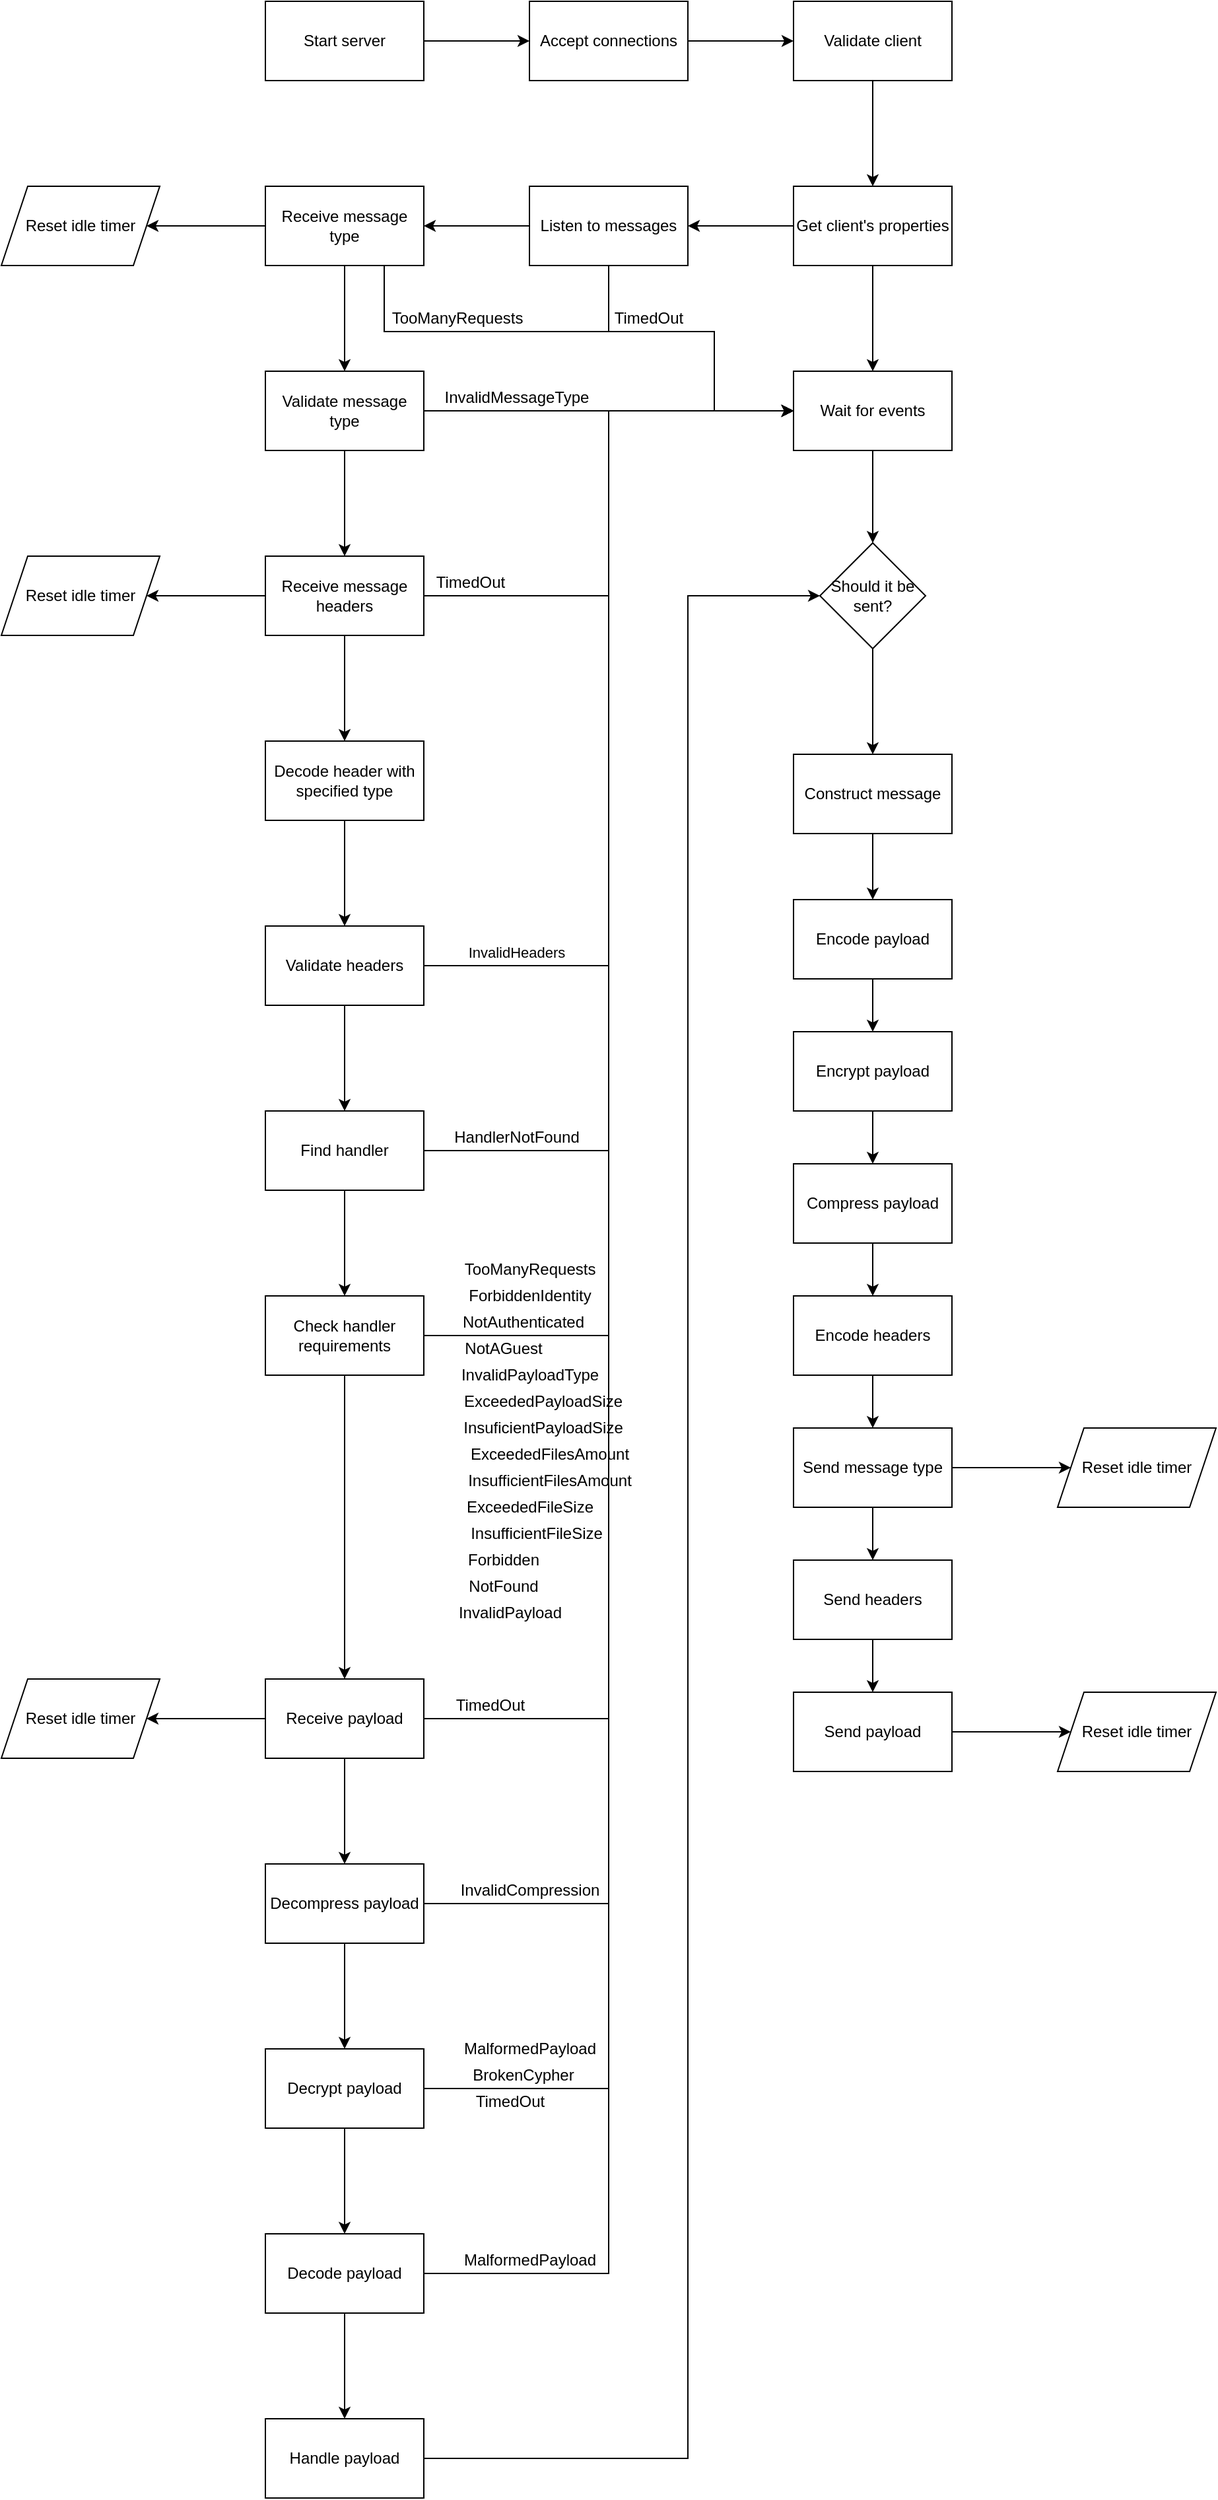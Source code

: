 <mxfile version="14.3.1" type="device"><diagram id="3B_baiwc28wJNUAFgA9C" name="Page-1"><mxGraphModel dx="2085" dy="846" grid="1" gridSize="10" guides="1" tooltips="1" connect="1" arrows="1" fold="1" page="1" pageScale="1" pageWidth="827" pageHeight="1169" math="0" shadow="0"><root><mxCell id="0"/><mxCell id="1" parent="0"/><mxCell id="2CR3nHBlAPhpewhPqw8k-3" value="" style="edgeStyle=orthogonalEdgeStyle;rounded=0;orthogonalLoop=1;jettySize=auto;html=1;" edge="1" parent="1" source="2CR3nHBlAPhpewhPqw8k-1" target="2CR3nHBlAPhpewhPqw8k-2"><mxGeometry relative="1" as="geometry"/></mxCell><mxCell id="2CR3nHBlAPhpewhPqw8k-1" value="Start server" style="rounded=0;whiteSpace=wrap;html=1;" vertex="1" parent="1"><mxGeometry x="100" y="160" width="120" height="60" as="geometry"/></mxCell><mxCell id="2CR3nHBlAPhpewhPqw8k-14" value="" style="edgeStyle=orthogonalEdgeStyle;rounded=0;orthogonalLoop=1;jettySize=auto;html=1;" edge="1" parent="1" source="2CR3nHBlAPhpewhPqw8k-2" target="2CR3nHBlAPhpewhPqw8k-13"><mxGeometry relative="1" as="geometry"/></mxCell><mxCell id="2CR3nHBlAPhpewhPqw8k-2" value="Accept connections" style="rounded=0;whiteSpace=wrap;html=1;" vertex="1" parent="1"><mxGeometry x="300" y="160" width="120" height="60" as="geometry"/></mxCell><mxCell id="2CR3nHBlAPhpewhPqw8k-16" value="" style="edgeStyle=orthogonalEdgeStyle;rounded=0;orthogonalLoop=1;jettySize=auto;html=1;" edge="1" parent="1" source="2CR3nHBlAPhpewhPqw8k-13" target="2CR3nHBlAPhpewhPqw8k-15"><mxGeometry relative="1" as="geometry"/></mxCell><mxCell id="2CR3nHBlAPhpewhPqw8k-13" value="Validate client" style="rounded=0;whiteSpace=wrap;html=1;" vertex="1" parent="1"><mxGeometry x="500" y="160" width="120" height="60" as="geometry"/></mxCell><mxCell id="2CR3nHBlAPhpewhPqw8k-18" value="" style="edgeStyle=orthogonalEdgeStyle;rounded=0;orthogonalLoop=1;jettySize=auto;html=1;" edge="1" parent="1" source="2CR3nHBlAPhpewhPqw8k-15" target="2CR3nHBlAPhpewhPqw8k-17"><mxGeometry relative="1" as="geometry"/></mxCell><mxCell id="2CR3nHBlAPhpewhPqw8k-20" value="" style="edgeStyle=orthogonalEdgeStyle;rounded=0;orthogonalLoop=1;jettySize=auto;html=1;" edge="1" parent="1" source="2CR3nHBlAPhpewhPqw8k-15" target="2CR3nHBlAPhpewhPqw8k-19"><mxGeometry relative="1" as="geometry"/></mxCell><mxCell id="2CR3nHBlAPhpewhPqw8k-15" value="Get client's properties" style="rounded=0;whiteSpace=wrap;html=1;" vertex="1" parent="1"><mxGeometry x="500" y="300" width="120" height="60" as="geometry"/></mxCell><mxCell id="2CR3nHBlAPhpewhPqw8k-22" value="" style="edgeStyle=orthogonalEdgeStyle;rounded=0;orthogonalLoop=1;jettySize=auto;html=1;" edge="1" parent="1" source="2CR3nHBlAPhpewhPqw8k-17" target="2CR3nHBlAPhpewhPqw8k-21"><mxGeometry relative="1" as="geometry"/></mxCell><mxCell id="2CR3nHBlAPhpewhPqw8k-63" style="edgeStyle=orthogonalEdgeStyle;rounded=0;orthogonalLoop=1;jettySize=auto;html=1;entryX=0;entryY=0.5;entryDx=0;entryDy=0;" edge="1" parent="1" source="2CR3nHBlAPhpewhPqw8k-17" target="2CR3nHBlAPhpewhPqw8k-19"><mxGeometry relative="1" as="geometry"><Array as="points"><mxPoint x="360" y="410"/><mxPoint x="440" y="410"/><mxPoint x="440" y="470"/></Array></mxGeometry></mxCell><mxCell id="2CR3nHBlAPhpewhPqw8k-17" value="Listen to messages" style="rounded=0;whiteSpace=wrap;html=1;" vertex="1" parent="1"><mxGeometry x="300" y="300" width="120" height="60" as="geometry"/></mxCell><mxCell id="2CR3nHBlAPhpewhPqw8k-43" value="" style="edgeStyle=orthogonalEdgeStyle;rounded=0;orthogonalLoop=1;jettySize=auto;html=1;" edge="1" parent="1" source="2CR3nHBlAPhpewhPqw8k-19" target="2CR3nHBlAPhpewhPqw8k-42"><mxGeometry relative="1" as="geometry"/></mxCell><mxCell id="2CR3nHBlAPhpewhPqw8k-19" value="Wait for events" style="rounded=0;whiteSpace=wrap;html=1;" vertex="1" parent="1"><mxGeometry x="500" y="440" width="120" height="60" as="geometry"/></mxCell><mxCell id="2CR3nHBlAPhpewhPqw8k-24" value="" style="edgeStyle=orthogonalEdgeStyle;rounded=0;orthogonalLoop=1;jettySize=auto;html=1;" edge="1" parent="1" source="2CR3nHBlAPhpewhPqw8k-21" target="2CR3nHBlAPhpewhPqw8k-23"><mxGeometry relative="1" as="geometry"/></mxCell><mxCell id="2CR3nHBlAPhpewhPqw8k-36" style="edgeStyle=orthogonalEdgeStyle;rounded=0;orthogonalLoop=1;jettySize=auto;html=1;exitX=0.75;exitY=1;exitDx=0;exitDy=0;entryX=0;entryY=0.5;entryDx=0;entryDy=0;" edge="1" parent="1" source="2CR3nHBlAPhpewhPqw8k-21" target="2CR3nHBlAPhpewhPqw8k-19"><mxGeometry relative="1" as="geometry"><Array as="points"><mxPoint x="190" y="410"/><mxPoint x="440" y="410"/><mxPoint x="440" y="470"/></Array></mxGeometry></mxCell><mxCell id="2CR3nHBlAPhpewhPqw8k-110" value="" style="edgeStyle=orthogonalEdgeStyle;rounded=0;orthogonalLoop=1;jettySize=auto;html=1;" edge="1" parent="1" source="2CR3nHBlAPhpewhPqw8k-21" target="2CR3nHBlAPhpewhPqw8k-109"><mxGeometry relative="1" as="geometry"/></mxCell><mxCell id="2CR3nHBlAPhpewhPqw8k-21" value="Receive message type" style="rounded=0;whiteSpace=wrap;html=1;" vertex="1" parent="1"><mxGeometry x="100" y="300" width="120" height="60" as="geometry"/></mxCell><mxCell id="2CR3nHBlAPhpewhPqw8k-26" value="" style="edgeStyle=orthogonalEdgeStyle;rounded=0;orthogonalLoop=1;jettySize=auto;html=1;" edge="1" parent="1" source="2CR3nHBlAPhpewhPqw8k-23" target="2CR3nHBlAPhpewhPqw8k-25"><mxGeometry relative="1" as="geometry"/></mxCell><mxCell id="2CR3nHBlAPhpewhPqw8k-34" style="edgeStyle=orthogonalEdgeStyle;rounded=0;orthogonalLoop=1;jettySize=auto;html=1;exitX=1;exitY=0.5;exitDx=0;exitDy=0;entryX=0;entryY=0.5;entryDx=0;entryDy=0;" edge="1" parent="1" source="2CR3nHBlAPhpewhPqw8k-23" target="2CR3nHBlAPhpewhPqw8k-19"><mxGeometry relative="1" as="geometry"/></mxCell><mxCell id="2CR3nHBlAPhpewhPqw8k-23" value="Validate message type" style="rounded=0;whiteSpace=wrap;html=1;" vertex="1" parent="1"><mxGeometry x="100" y="440" width="120" height="60" as="geometry"/></mxCell><mxCell id="2CR3nHBlAPhpewhPqw8k-28" value="" style="edgeStyle=orthogonalEdgeStyle;rounded=0;orthogonalLoop=1;jettySize=auto;html=1;" edge="1" parent="1" source="2CR3nHBlAPhpewhPqw8k-25" target="2CR3nHBlAPhpewhPqw8k-27"><mxGeometry relative="1" as="geometry"/></mxCell><mxCell id="2CR3nHBlAPhpewhPqw8k-68" style="edgeStyle=orthogonalEdgeStyle;rounded=0;orthogonalLoop=1;jettySize=auto;html=1;exitX=1;exitY=0.5;exitDx=0;exitDy=0;entryX=0;entryY=0.5;entryDx=0;entryDy=0;" edge="1" parent="1" source="2CR3nHBlAPhpewhPqw8k-25" target="2CR3nHBlAPhpewhPqw8k-19"><mxGeometry relative="1" as="geometry"/></mxCell><mxCell id="2CR3nHBlAPhpewhPqw8k-108" value="" style="edgeStyle=orthogonalEdgeStyle;rounded=0;orthogonalLoop=1;jettySize=auto;html=1;" edge="1" parent="1" source="2CR3nHBlAPhpewhPqw8k-25" target="2CR3nHBlAPhpewhPqw8k-107"><mxGeometry relative="1" as="geometry"/></mxCell><mxCell id="2CR3nHBlAPhpewhPqw8k-25" value="Receive message headers" style="rounded=0;whiteSpace=wrap;html=1;" vertex="1" parent="1"><mxGeometry x="100" y="580" width="120" height="60" as="geometry"/></mxCell><mxCell id="2CR3nHBlAPhpewhPqw8k-30" value="" style="edgeStyle=orthogonalEdgeStyle;rounded=0;orthogonalLoop=1;jettySize=auto;html=1;" edge="1" parent="1" source="2CR3nHBlAPhpewhPqw8k-27" target="2CR3nHBlAPhpewhPqw8k-29"><mxGeometry relative="1" as="geometry"/></mxCell><mxCell id="2CR3nHBlAPhpewhPqw8k-27" value="Decode header with specified type" style="rounded=0;whiteSpace=wrap;html=1;" vertex="1" parent="1"><mxGeometry x="100" y="720" width="120" height="60" as="geometry"/></mxCell><mxCell id="2CR3nHBlAPhpewhPqw8k-31" style="edgeStyle=orthogonalEdgeStyle;rounded=0;orthogonalLoop=1;jettySize=auto;html=1;exitX=1;exitY=0.5;exitDx=0;exitDy=0;entryX=0;entryY=0.5;entryDx=0;entryDy=0;" edge="1" parent="1" source="2CR3nHBlAPhpewhPqw8k-29" target="2CR3nHBlAPhpewhPqw8k-19"><mxGeometry relative="1" as="geometry"/></mxCell><mxCell id="2CR3nHBlAPhpewhPqw8k-33" value="InvalidHeaders" style="edgeLabel;html=1;align=center;verticalAlign=middle;resizable=0;points=[];" vertex="1" connectable="0" parent="2CR3nHBlAPhpewhPqw8k-31"><mxGeometry x="-0.871" y="-3" relative="1" as="geometry"><mxPoint x="25" y="-13" as="offset"/></mxGeometry></mxCell><mxCell id="2CR3nHBlAPhpewhPqw8k-39" value="" style="edgeStyle=orthogonalEdgeStyle;rounded=0;orthogonalLoop=1;jettySize=auto;html=1;" edge="1" parent="1" source="2CR3nHBlAPhpewhPqw8k-29" target="2CR3nHBlAPhpewhPqw8k-38"><mxGeometry relative="1" as="geometry"/></mxCell><mxCell id="2CR3nHBlAPhpewhPqw8k-29" value="Validate headers" style="rounded=0;whiteSpace=wrap;html=1;" vertex="1" parent="1"><mxGeometry x="100" y="860" width="120" height="60" as="geometry"/></mxCell><mxCell id="2CR3nHBlAPhpewhPqw8k-35" value="InvalidMessageType" style="text;html=1;align=center;verticalAlign=middle;resizable=0;points=[];autosize=1;" vertex="1" parent="1"><mxGeometry x="230" y="450" width="120" height="20" as="geometry"/></mxCell><mxCell id="2CR3nHBlAPhpewhPqw8k-37" value="TooManyRequests" style="text;html=1;align=center;verticalAlign=middle;resizable=0;points=[];autosize=1;" vertex="1" parent="1"><mxGeometry x="190" y="390" width="110" height="20" as="geometry"/></mxCell><mxCell id="2CR3nHBlAPhpewhPqw8k-40" style="edgeStyle=orthogonalEdgeStyle;rounded=0;orthogonalLoop=1;jettySize=auto;html=1;exitX=1;exitY=0.5;exitDx=0;exitDy=0;entryX=0;entryY=0.5;entryDx=0;entryDy=0;" edge="1" parent="1" source="2CR3nHBlAPhpewhPqw8k-38" target="2CR3nHBlAPhpewhPqw8k-19"><mxGeometry relative="1" as="geometry"/></mxCell><mxCell id="2CR3nHBlAPhpewhPqw8k-45" value="" style="edgeStyle=orthogonalEdgeStyle;rounded=0;orthogonalLoop=1;jettySize=auto;html=1;" edge="1" parent="1" source="2CR3nHBlAPhpewhPqw8k-38" target="2CR3nHBlAPhpewhPqw8k-44"><mxGeometry relative="1" as="geometry"/></mxCell><mxCell id="2CR3nHBlAPhpewhPqw8k-38" value="Find handler" style="rounded=0;whiteSpace=wrap;html=1;" vertex="1" parent="1"><mxGeometry x="100" y="1000" width="120" height="60" as="geometry"/></mxCell><mxCell id="2CR3nHBlAPhpewhPqw8k-41" value="HandlerNotFound" style="text;html=1;align=center;verticalAlign=middle;resizable=0;points=[];autosize=1;" vertex="1" parent="1"><mxGeometry x="235" y="1010" width="110" height="20" as="geometry"/></mxCell><mxCell id="2CR3nHBlAPhpewhPqw8k-92" style="edgeStyle=orthogonalEdgeStyle;rounded=0;orthogonalLoop=1;jettySize=auto;html=1;exitX=0.5;exitY=1;exitDx=0;exitDy=0;entryX=0.5;entryY=0;entryDx=0;entryDy=0;" edge="1" parent="1" source="2CR3nHBlAPhpewhPqw8k-42" target="2CR3nHBlAPhpewhPqw8k-90"><mxGeometry relative="1" as="geometry"/></mxCell><mxCell id="2CR3nHBlAPhpewhPqw8k-42" value="Should it be sent?" style="rhombus;whiteSpace=wrap;html=1;rounded=0;" vertex="1" parent="1"><mxGeometry x="520" y="570" width="80" height="80" as="geometry"/></mxCell><mxCell id="2CR3nHBlAPhpewhPqw8k-46" style="edgeStyle=orthogonalEdgeStyle;rounded=0;orthogonalLoop=1;jettySize=auto;html=1;exitX=1;exitY=0.5;exitDx=0;exitDy=0;entryX=0;entryY=0.5;entryDx=0;entryDy=0;" edge="1" parent="1" source="2CR3nHBlAPhpewhPqw8k-44" target="2CR3nHBlAPhpewhPqw8k-19"><mxGeometry relative="1" as="geometry"/></mxCell><mxCell id="2CR3nHBlAPhpewhPqw8k-62" value="" style="edgeStyle=orthogonalEdgeStyle;rounded=0;orthogonalLoop=1;jettySize=auto;html=1;" edge="1" parent="1" source="2CR3nHBlAPhpewhPqw8k-44" target="2CR3nHBlAPhpewhPqw8k-61"><mxGeometry relative="1" as="geometry"/></mxCell><mxCell id="2CR3nHBlAPhpewhPqw8k-44" value="Check handler requirements" style="rounded=0;whiteSpace=wrap;html=1;" vertex="1" parent="1"><mxGeometry x="100" y="1140" width="120" height="60" as="geometry"/></mxCell><mxCell id="2CR3nHBlAPhpewhPqw8k-47" value="NotAuthenticated" style="text;html=1;align=center;verticalAlign=middle;resizable=0;points=[];autosize=1;" vertex="1" parent="1"><mxGeometry x="240" y="1150" width="110" height="20" as="geometry"/></mxCell><mxCell id="2CR3nHBlAPhpewhPqw8k-48" value="TooManyRequests" style="text;html=1;align=center;verticalAlign=middle;resizable=0;points=[];autosize=1;" vertex="1" parent="1"><mxGeometry x="245" y="1110" width="110" height="20" as="geometry"/></mxCell><mxCell id="2CR3nHBlAPhpewhPqw8k-49" value="NotAGuest" style="text;html=1;align=center;verticalAlign=middle;resizable=0;points=[];autosize=1;" vertex="1" parent="1"><mxGeometry x="245" y="1170" width="70" height="20" as="geometry"/></mxCell><mxCell id="2CR3nHBlAPhpewhPqw8k-50" value="InvalidPayloadType" style="text;html=1;align=center;verticalAlign=middle;resizable=0;points=[];autosize=1;" vertex="1" parent="1"><mxGeometry x="240" y="1190" width="120" height="20" as="geometry"/></mxCell><mxCell id="2CR3nHBlAPhpewhPqw8k-51" value="ExceededPayloadSize" style="text;html=1;align=center;verticalAlign=middle;resizable=0;points=[];autosize=1;" vertex="1" parent="1"><mxGeometry x="240" y="1210" width="140" height="20" as="geometry"/></mxCell><mxCell id="2CR3nHBlAPhpewhPqw8k-52" value="InsuficientPayloadSize" style="text;html=1;align=center;verticalAlign=middle;resizable=0;points=[];autosize=1;" vertex="1" parent="1"><mxGeometry x="240" y="1230" width="140" height="20" as="geometry"/></mxCell><mxCell id="2CR3nHBlAPhpewhPqw8k-53" value="ExceededFilesAmount" style="text;html=1;align=center;verticalAlign=middle;resizable=0;points=[];autosize=1;" vertex="1" parent="1"><mxGeometry x="245" y="1250" width="140" height="20" as="geometry"/></mxCell><mxCell id="2CR3nHBlAPhpewhPqw8k-54" value="InsufficientFilesAmount" style="text;html=1;align=center;verticalAlign=middle;resizable=0;points=[];autosize=1;" vertex="1" parent="1"><mxGeometry x="245" y="1270" width="140" height="20" as="geometry"/></mxCell><mxCell id="2CR3nHBlAPhpewhPqw8k-55" value="ExceededFileSize" style="text;html=1;align=center;verticalAlign=middle;resizable=0;points=[];autosize=1;" vertex="1" parent="1"><mxGeometry x="245" y="1290" width="110" height="20" as="geometry"/></mxCell><mxCell id="2CR3nHBlAPhpewhPqw8k-56" value="InsufficientFileSize" style="text;html=1;align=center;verticalAlign=middle;resizable=0;points=[];autosize=1;" vertex="1" parent="1"><mxGeometry x="245" y="1310" width="120" height="20" as="geometry"/></mxCell><mxCell id="2CR3nHBlAPhpewhPqw8k-57" value="ForbiddenIdentity" style="text;html=1;align=center;verticalAlign=middle;resizable=0;points=[];autosize=1;" vertex="1" parent="1"><mxGeometry x="245" y="1130" width="110" height="20" as="geometry"/></mxCell><mxCell id="2CR3nHBlAPhpewhPqw8k-58" value="Forbidden" style="text;html=1;align=center;verticalAlign=middle;resizable=0;points=[];autosize=1;" vertex="1" parent="1"><mxGeometry x="245" y="1330" width="70" height="20" as="geometry"/></mxCell><mxCell id="2CR3nHBlAPhpewhPqw8k-59" value="NotFound" style="text;html=1;align=center;verticalAlign=middle;resizable=0;points=[];autosize=1;" vertex="1" parent="1"><mxGeometry x="245" y="1350" width="70" height="20" as="geometry"/></mxCell><mxCell id="2CR3nHBlAPhpewhPqw8k-60" value="InvalidPayload" style="text;html=1;align=center;verticalAlign=middle;resizable=0;points=[];autosize=1;" vertex="1" parent="1"><mxGeometry x="240" y="1370" width="90" height="20" as="geometry"/></mxCell><mxCell id="2CR3nHBlAPhpewhPqw8k-65" style="edgeStyle=orthogonalEdgeStyle;rounded=0;orthogonalLoop=1;jettySize=auto;html=1;exitX=1;exitY=0.5;exitDx=0;exitDy=0;entryX=0;entryY=0.5;entryDx=0;entryDy=0;" edge="1" parent="1" source="2CR3nHBlAPhpewhPqw8k-61" target="2CR3nHBlAPhpewhPqw8k-19"><mxGeometry relative="1" as="geometry"/></mxCell><mxCell id="2CR3nHBlAPhpewhPqw8k-72" value="" style="edgeStyle=orthogonalEdgeStyle;rounded=0;orthogonalLoop=1;jettySize=auto;html=1;" edge="1" parent="1" source="2CR3nHBlAPhpewhPqw8k-61" target="2CR3nHBlAPhpewhPqw8k-71"><mxGeometry relative="1" as="geometry"/></mxCell><mxCell id="2CR3nHBlAPhpewhPqw8k-112" value="" style="edgeStyle=orthogonalEdgeStyle;rounded=0;orthogonalLoop=1;jettySize=auto;html=1;" edge="1" parent="1" source="2CR3nHBlAPhpewhPqw8k-61" target="2CR3nHBlAPhpewhPqw8k-111"><mxGeometry relative="1" as="geometry"/></mxCell><mxCell id="2CR3nHBlAPhpewhPqw8k-61" value="Receive payload" style="rounded=0;whiteSpace=wrap;html=1;" vertex="1" parent="1"><mxGeometry x="100" y="1430" width="120" height="60" as="geometry"/></mxCell><mxCell id="2CR3nHBlAPhpewhPqw8k-64" value="TimedOut" style="text;html=1;align=center;verticalAlign=middle;resizable=0;points=[];autosize=1;" vertex="1" parent="1"><mxGeometry x="355" y="390" width="70" height="20" as="geometry"/></mxCell><mxCell id="2CR3nHBlAPhpewhPqw8k-66" value="TimedOut" style="text;html=1;align=center;verticalAlign=middle;resizable=0;points=[];autosize=1;" vertex="1" parent="1"><mxGeometry x="235" y="1440" width="70" height="20" as="geometry"/></mxCell><mxCell id="2CR3nHBlAPhpewhPqw8k-69" value="TimedOut" style="text;html=1;align=center;verticalAlign=middle;resizable=0;points=[];autosize=1;" vertex="1" parent="1"><mxGeometry x="220" y="590" width="70" height="20" as="geometry"/></mxCell><mxCell id="2CR3nHBlAPhpewhPqw8k-73" style="edgeStyle=orthogonalEdgeStyle;rounded=0;orthogonalLoop=1;jettySize=auto;html=1;exitX=1;exitY=0.5;exitDx=0;exitDy=0;entryX=0;entryY=0.5;entryDx=0;entryDy=0;" edge="1" parent="1" source="2CR3nHBlAPhpewhPqw8k-71" target="2CR3nHBlAPhpewhPqw8k-19"><mxGeometry relative="1" as="geometry"/></mxCell><mxCell id="2CR3nHBlAPhpewhPqw8k-78" value="" style="edgeStyle=orthogonalEdgeStyle;rounded=0;orthogonalLoop=1;jettySize=auto;html=1;" edge="1" parent="1" source="2CR3nHBlAPhpewhPqw8k-71" target="2CR3nHBlAPhpewhPqw8k-77"><mxGeometry relative="1" as="geometry"/></mxCell><mxCell id="2CR3nHBlAPhpewhPqw8k-71" value="Decompress payload" style="rounded=0;whiteSpace=wrap;html=1;" vertex="1" parent="1"><mxGeometry x="100" y="1570" width="120" height="60" as="geometry"/></mxCell><mxCell id="2CR3nHBlAPhpewhPqw8k-74" value="InvalidCompression" style="text;html=1;align=center;verticalAlign=middle;resizable=0;points=[];autosize=1;" vertex="1" parent="1"><mxGeometry x="240" y="1580" width="120" height="20" as="geometry"/></mxCell><mxCell id="2CR3nHBlAPhpewhPqw8k-79" style="edgeStyle=orthogonalEdgeStyle;rounded=0;orthogonalLoop=1;jettySize=auto;html=1;exitX=1;exitY=0.5;exitDx=0;exitDy=0;entryX=0;entryY=0.5;entryDx=0;entryDy=0;" edge="1" parent="1" source="2CR3nHBlAPhpewhPqw8k-77" target="2CR3nHBlAPhpewhPqw8k-19"><mxGeometry relative="1" as="geometry"/></mxCell><mxCell id="2CR3nHBlAPhpewhPqw8k-84" value="" style="edgeStyle=orthogonalEdgeStyle;rounded=0;orthogonalLoop=1;jettySize=auto;html=1;" edge="1" parent="1" source="2CR3nHBlAPhpewhPqw8k-77" target="2CR3nHBlAPhpewhPqw8k-83"><mxGeometry relative="1" as="geometry"/></mxCell><mxCell id="2CR3nHBlAPhpewhPqw8k-77" value="Decrypt payload" style="rounded=0;whiteSpace=wrap;html=1;" vertex="1" parent="1"><mxGeometry x="100" y="1710" width="120" height="60" as="geometry"/></mxCell><mxCell id="2CR3nHBlAPhpewhPqw8k-80" value="MalformedPayload" style="text;html=1;align=center;verticalAlign=middle;resizable=0;points=[];autosize=1;" vertex="1" parent="1"><mxGeometry x="240" y="1700" width="120" height="20" as="geometry"/></mxCell><mxCell id="2CR3nHBlAPhpewhPqw8k-81" value="BrokenCypher" style="text;html=1;align=center;verticalAlign=middle;resizable=0;points=[];autosize=1;" vertex="1" parent="1"><mxGeometry x="250" y="1720" width="90" height="20" as="geometry"/></mxCell><mxCell id="2CR3nHBlAPhpewhPqw8k-82" value="TimedOut" style="text;html=1;align=center;verticalAlign=middle;resizable=0;points=[];autosize=1;" vertex="1" parent="1"><mxGeometry x="250" y="1740" width="70" height="20" as="geometry"/></mxCell><mxCell id="2CR3nHBlAPhpewhPqw8k-85" style="edgeStyle=orthogonalEdgeStyle;rounded=0;orthogonalLoop=1;jettySize=auto;html=1;exitX=1;exitY=0.5;exitDx=0;exitDy=0;entryX=0;entryY=0.5;entryDx=0;entryDy=0;" edge="1" parent="1" source="2CR3nHBlAPhpewhPqw8k-83" target="2CR3nHBlAPhpewhPqw8k-19"><mxGeometry relative="1" as="geometry"/></mxCell><mxCell id="2CR3nHBlAPhpewhPqw8k-89" value="" style="edgeStyle=orthogonalEdgeStyle;rounded=0;orthogonalLoop=1;jettySize=auto;html=1;" edge="1" parent="1" source="2CR3nHBlAPhpewhPqw8k-83" target="2CR3nHBlAPhpewhPqw8k-88"><mxGeometry relative="1" as="geometry"/></mxCell><mxCell id="2CR3nHBlAPhpewhPqw8k-83" value="Decode payload" style="rounded=0;whiteSpace=wrap;html=1;" vertex="1" parent="1"><mxGeometry x="100" y="1850" width="120" height="60" as="geometry"/></mxCell><mxCell id="2CR3nHBlAPhpewhPqw8k-86" value="MalformedPayload" style="text;html=1;align=center;verticalAlign=middle;resizable=0;points=[];autosize=1;" vertex="1" parent="1"><mxGeometry x="240" y="1860" width="120" height="20" as="geometry"/></mxCell><mxCell id="2CR3nHBlAPhpewhPqw8k-117" style="edgeStyle=orthogonalEdgeStyle;rounded=0;orthogonalLoop=1;jettySize=auto;html=1;entryX=0;entryY=0.5;entryDx=0;entryDy=0;" edge="1" parent="1" source="2CR3nHBlAPhpewhPqw8k-88" target="2CR3nHBlAPhpewhPqw8k-42"><mxGeometry relative="1" as="geometry"><Array as="points"><mxPoint x="420" y="2020"/><mxPoint x="420" y="610"/></Array></mxGeometry></mxCell><mxCell id="2CR3nHBlAPhpewhPqw8k-88" value="Handle payload" style="rounded=0;whiteSpace=wrap;html=1;" vertex="1" parent="1"><mxGeometry x="100" y="1990" width="120" height="60" as="geometry"/></mxCell><mxCell id="2CR3nHBlAPhpewhPqw8k-94" value="" style="edgeStyle=orthogonalEdgeStyle;rounded=0;orthogonalLoop=1;jettySize=auto;html=1;" edge="1" parent="1" source="2CR3nHBlAPhpewhPqw8k-90" target="2CR3nHBlAPhpewhPqw8k-93"><mxGeometry relative="1" as="geometry"/></mxCell><mxCell id="2CR3nHBlAPhpewhPqw8k-90" value="Construct message" style="rounded=0;whiteSpace=wrap;html=1;" vertex="1" parent="1"><mxGeometry x="500" y="730" width="120" height="60" as="geometry"/></mxCell><mxCell id="2CR3nHBlAPhpewhPqw8k-96" value="" style="edgeStyle=orthogonalEdgeStyle;rounded=0;orthogonalLoop=1;jettySize=auto;html=1;" edge="1" parent="1" source="2CR3nHBlAPhpewhPqw8k-93" target="2CR3nHBlAPhpewhPqw8k-95"><mxGeometry relative="1" as="geometry"/></mxCell><mxCell id="2CR3nHBlAPhpewhPqw8k-93" value="Encode payload" style="rounded=0;whiteSpace=wrap;html=1;" vertex="1" parent="1"><mxGeometry x="500" y="840" width="120" height="60" as="geometry"/></mxCell><mxCell id="2CR3nHBlAPhpewhPqw8k-98" value="" style="edgeStyle=orthogonalEdgeStyle;rounded=0;orthogonalLoop=1;jettySize=auto;html=1;" edge="1" parent="1" source="2CR3nHBlAPhpewhPqw8k-95" target="2CR3nHBlAPhpewhPqw8k-97"><mxGeometry relative="1" as="geometry"/></mxCell><mxCell id="2CR3nHBlAPhpewhPqw8k-95" value="Encrypt payload" style="rounded=0;whiteSpace=wrap;html=1;" vertex="1" parent="1"><mxGeometry x="500" y="940" width="120" height="60" as="geometry"/></mxCell><mxCell id="2CR3nHBlAPhpewhPqw8k-100" value="" style="edgeStyle=orthogonalEdgeStyle;rounded=0;orthogonalLoop=1;jettySize=auto;html=1;" edge="1" parent="1" source="2CR3nHBlAPhpewhPqw8k-97" target="2CR3nHBlAPhpewhPqw8k-99"><mxGeometry relative="1" as="geometry"/></mxCell><mxCell id="2CR3nHBlAPhpewhPqw8k-97" value="Compress payload" style="rounded=0;whiteSpace=wrap;html=1;" vertex="1" parent="1"><mxGeometry x="500" y="1040" width="120" height="60" as="geometry"/></mxCell><mxCell id="2CR3nHBlAPhpewhPqw8k-102" value="" style="edgeStyle=orthogonalEdgeStyle;rounded=0;orthogonalLoop=1;jettySize=auto;html=1;" edge="1" parent="1" source="2CR3nHBlAPhpewhPqw8k-99" target="2CR3nHBlAPhpewhPqw8k-101"><mxGeometry relative="1" as="geometry"/></mxCell><mxCell id="2CR3nHBlAPhpewhPqw8k-99" value="Encode headers" style="rounded=0;whiteSpace=wrap;html=1;" vertex="1" parent="1"><mxGeometry x="500" y="1140" width="120" height="60" as="geometry"/></mxCell><mxCell id="2CR3nHBlAPhpewhPqw8k-104" value="" style="edgeStyle=orthogonalEdgeStyle;rounded=0;orthogonalLoop=1;jettySize=auto;html=1;" edge="1" parent="1" source="2CR3nHBlAPhpewhPqw8k-101" target="2CR3nHBlAPhpewhPqw8k-103"><mxGeometry relative="1" as="geometry"/></mxCell><mxCell id="2CR3nHBlAPhpewhPqw8k-114" value="" style="edgeStyle=orthogonalEdgeStyle;rounded=0;orthogonalLoop=1;jettySize=auto;html=1;" edge="1" parent="1" source="2CR3nHBlAPhpewhPqw8k-101" target="2CR3nHBlAPhpewhPqw8k-113"><mxGeometry relative="1" as="geometry"/></mxCell><mxCell id="2CR3nHBlAPhpewhPqw8k-101" value="Send message type" style="rounded=0;whiteSpace=wrap;html=1;" vertex="1" parent="1"><mxGeometry x="500" y="1240" width="120" height="60" as="geometry"/></mxCell><mxCell id="2CR3nHBlAPhpewhPqw8k-106" value="" style="edgeStyle=orthogonalEdgeStyle;rounded=0;orthogonalLoop=1;jettySize=auto;html=1;" edge="1" parent="1" source="2CR3nHBlAPhpewhPqw8k-103" target="2CR3nHBlAPhpewhPqw8k-105"><mxGeometry relative="1" as="geometry"/></mxCell><mxCell id="2CR3nHBlAPhpewhPqw8k-103" value="Send headers" style="rounded=0;whiteSpace=wrap;html=1;" vertex="1" parent="1"><mxGeometry x="500" y="1340" width="120" height="60" as="geometry"/></mxCell><mxCell id="2CR3nHBlAPhpewhPqw8k-116" value="" style="edgeStyle=orthogonalEdgeStyle;rounded=0;orthogonalLoop=1;jettySize=auto;html=1;" edge="1" parent="1" source="2CR3nHBlAPhpewhPqw8k-105" target="2CR3nHBlAPhpewhPqw8k-115"><mxGeometry relative="1" as="geometry"/></mxCell><mxCell id="2CR3nHBlAPhpewhPqw8k-105" value="Send payload" style="rounded=0;whiteSpace=wrap;html=1;" vertex="1" parent="1"><mxGeometry x="500" y="1440" width="120" height="60" as="geometry"/></mxCell><mxCell id="2CR3nHBlAPhpewhPqw8k-107" value="Reset idle timer" style="shape=parallelogram;perimeter=parallelogramPerimeter;whiteSpace=wrap;html=1;fixedSize=1;rounded=0;" vertex="1" parent="1"><mxGeometry x="-100" y="580" width="120" height="60" as="geometry"/></mxCell><mxCell id="2CR3nHBlAPhpewhPqw8k-109" value="Reset idle timer" style="shape=parallelogram;perimeter=parallelogramPerimeter;whiteSpace=wrap;html=1;fixedSize=1;rounded=0;" vertex="1" parent="1"><mxGeometry x="-100" y="300" width="120" height="60" as="geometry"/></mxCell><mxCell id="2CR3nHBlAPhpewhPqw8k-111" value="Reset idle timer" style="shape=parallelogram;perimeter=parallelogramPerimeter;whiteSpace=wrap;html=1;fixedSize=1;rounded=0;" vertex="1" parent="1"><mxGeometry x="-100" y="1430" width="120" height="60" as="geometry"/></mxCell><mxCell id="2CR3nHBlAPhpewhPqw8k-113" value="Reset idle timer" style="shape=parallelogram;perimeter=parallelogramPerimeter;whiteSpace=wrap;html=1;fixedSize=1;rounded=0;" vertex="1" parent="1"><mxGeometry x="700" y="1240" width="120" height="60" as="geometry"/></mxCell><mxCell id="2CR3nHBlAPhpewhPqw8k-115" value="Reset idle timer" style="shape=parallelogram;perimeter=parallelogramPerimeter;whiteSpace=wrap;html=1;fixedSize=1;rounded=0;" vertex="1" parent="1"><mxGeometry x="700" y="1440" width="120" height="60" as="geometry"/></mxCell></root></mxGraphModel></diagram></mxfile>
